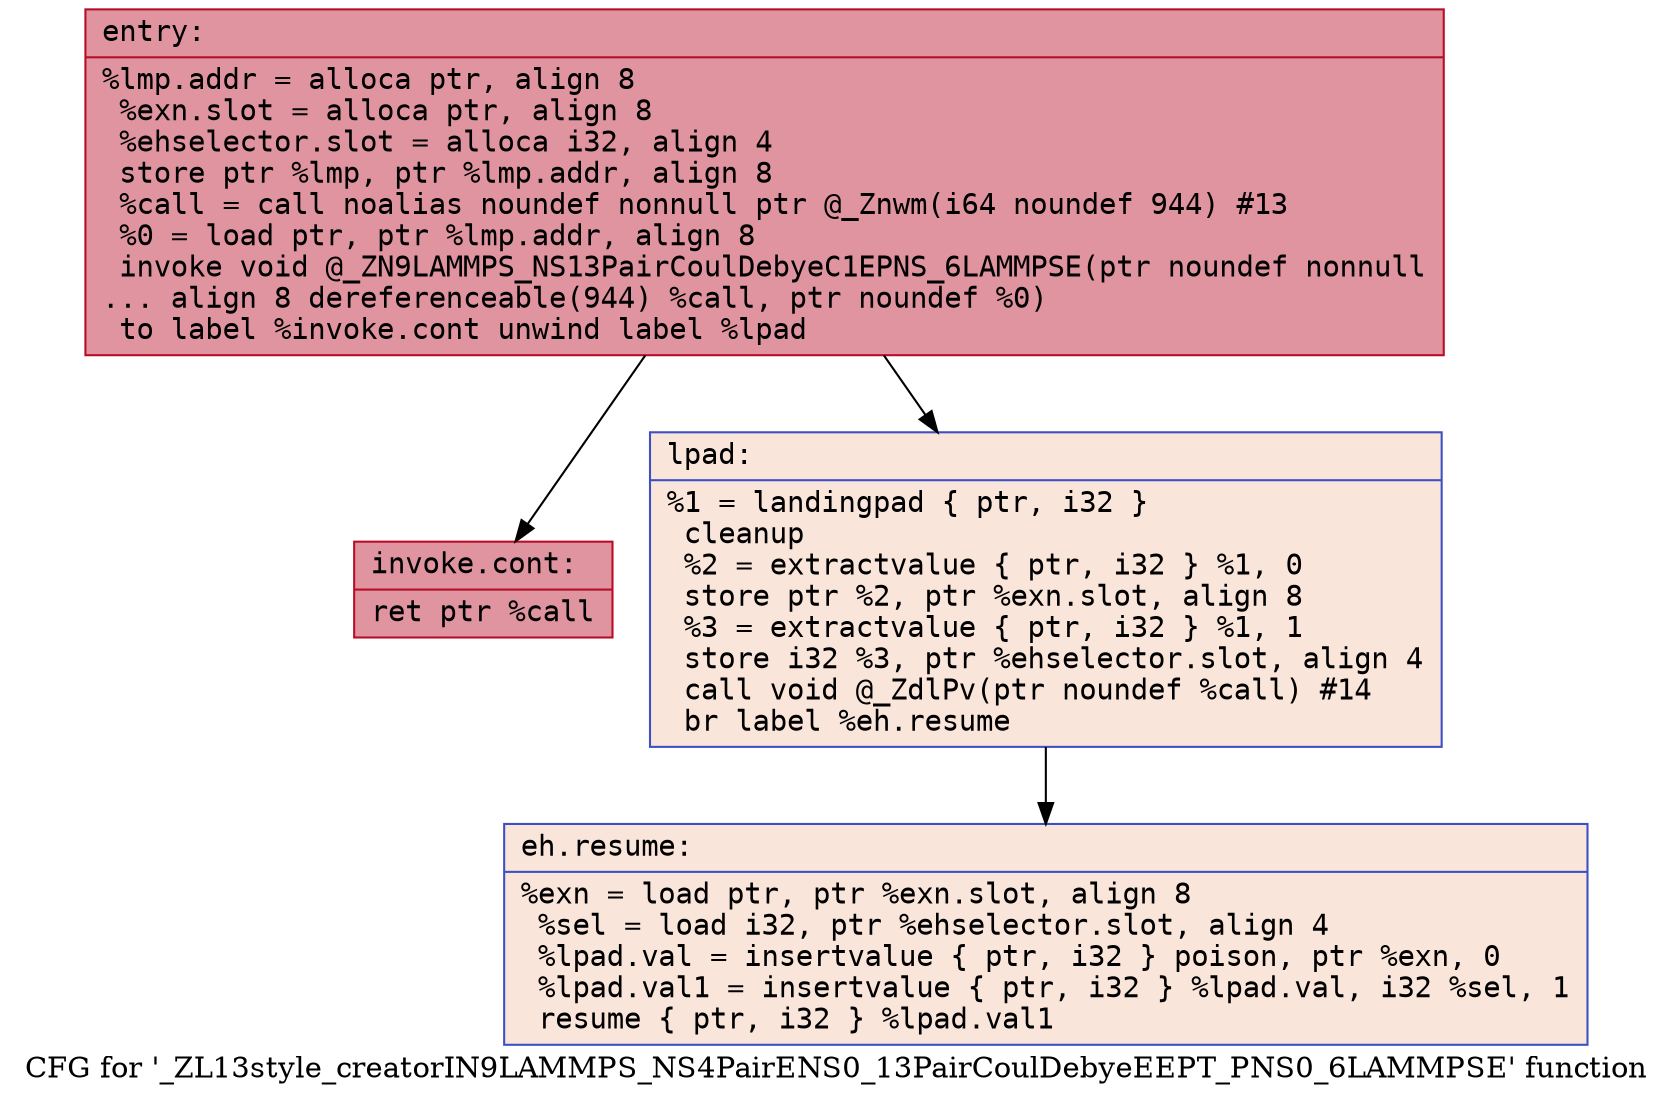 digraph "CFG for '_ZL13style_creatorIN9LAMMPS_NS4PairENS0_13PairCoulDebyeEEPT_PNS0_6LAMMPSE' function" {
	label="CFG for '_ZL13style_creatorIN9LAMMPS_NS4PairENS0_13PairCoulDebyeEEPT_PNS0_6LAMMPSE' function";

	Node0x563a5dfee550 [shape=record,color="#b70d28ff", style=filled, fillcolor="#b70d2870" fontname="Courier",label="{entry:\l|  %lmp.addr = alloca ptr, align 8\l  %exn.slot = alloca ptr, align 8\l  %ehselector.slot = alloca i32, align 4\l  store ptr %lmp, ptr %lmp.addr, align 8\l  %call = call noalias noundef nonnull ptr @_Znwm(i64 noundef 944) #13\l  %0 = load ptr, ptr %lmp.addr, align 8\l  invoke void @_ZN9LAMMPS_NS13PairCoulDebyeC1EPNS_6LAMMPSE(ptr noundef nonnull\l... align 8 dereferenceable(944) %call, ptr noundef %0)\l          to label %invoke.cont unwind label %lpad\l}"];
	Node0x563a5dfee550 -> Node0x563a5dfee990[tooltip="entry -> invoke.cont\nProbability 100.00%" ];
	Node0x563a5dfee550 -> Node0x563a5dfeea10[tooltip="entry -> lpad\nProbability 0.00%" ];
	Node0x563a5dfee990 [shape=record,color="#b70d28ff", style=filled, fillcolor="#b70d2870" fontname="Courier",label="{invoke.cont:\l|  ret ptr %call\l}"];
	Node0x563a5dfeea10 [shape=record,color="#3d50c3ff", style=filled, fillcolor="#f4c5ad70" fontname="Courier",label="{lpad:\l|  %1 = landingpad \{ ptr, i32 \}\l          cleanup\l  %2 = extractvalue \{ ptr, i32 \} %1, 0\l  store ptr %2, ptr %exn.slot, align 8\l  %3 = extractvalue \{ ptr, i32 \} %1, 1\l  store i32 %3, ptr %ehselector.slot, align 4\l  call void @_ZdlPv(ptr noundef %call) #14\l  br label %eh.resume\l}"];
	Node0x563a5dfeea10 -> Node0x563a5dfef140[tooltip="lpad -> eh.resume\nProbability 100.00%" ];
	Node0x563a5dfef140 [shape=record,color="#3d50c3ff", style=filled, fillcolor="#f4c5ad70" fontname="Courier",label="{eh.resume:\l|  %exn = load ptr, ptr %exn.slot, align 8\l  %sel = load i32, ptr %ehselector.slot, align 4\l  %lpad.val = insertvalue \{ ptr, i32 \} poison, ptr %exn, 0\l  %lpad.val1 = insertvalue \{ ptr, i32 \} %lpad.val, i32 %sel, 1\l  resume \{ ptr, i32 \} %lpad.val1\l}"];
}
